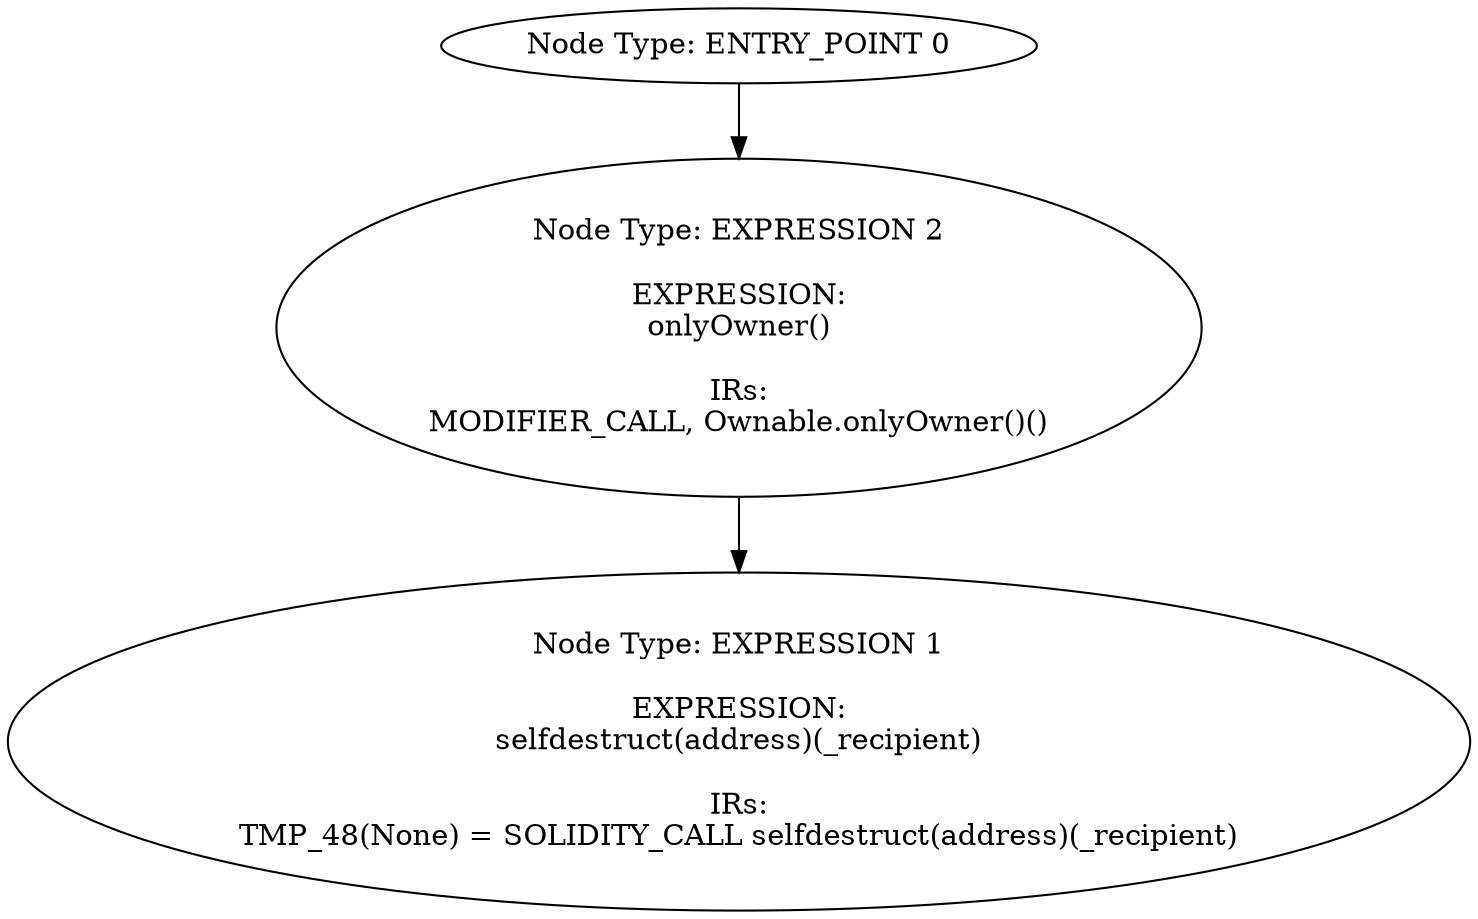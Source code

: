 digraph{
0[label="Node Type: ENTRY_POINT 0
"];
0->2;
1[label="Node Type: EXPRESSION 1

EXPRESSION:
selfdestruct(address)(_recipient)

IRs:
TMP_48(None) = SOLIDITY_CALL selfdestruct(address)(_recipient)"];
2[label="Node Type: EXPRESSION 2

EXPRESSION:
onlyOwner()

IRs:
MODIFIER_CALL, Ownable.onlyOwner()()"];
2->1;
}
